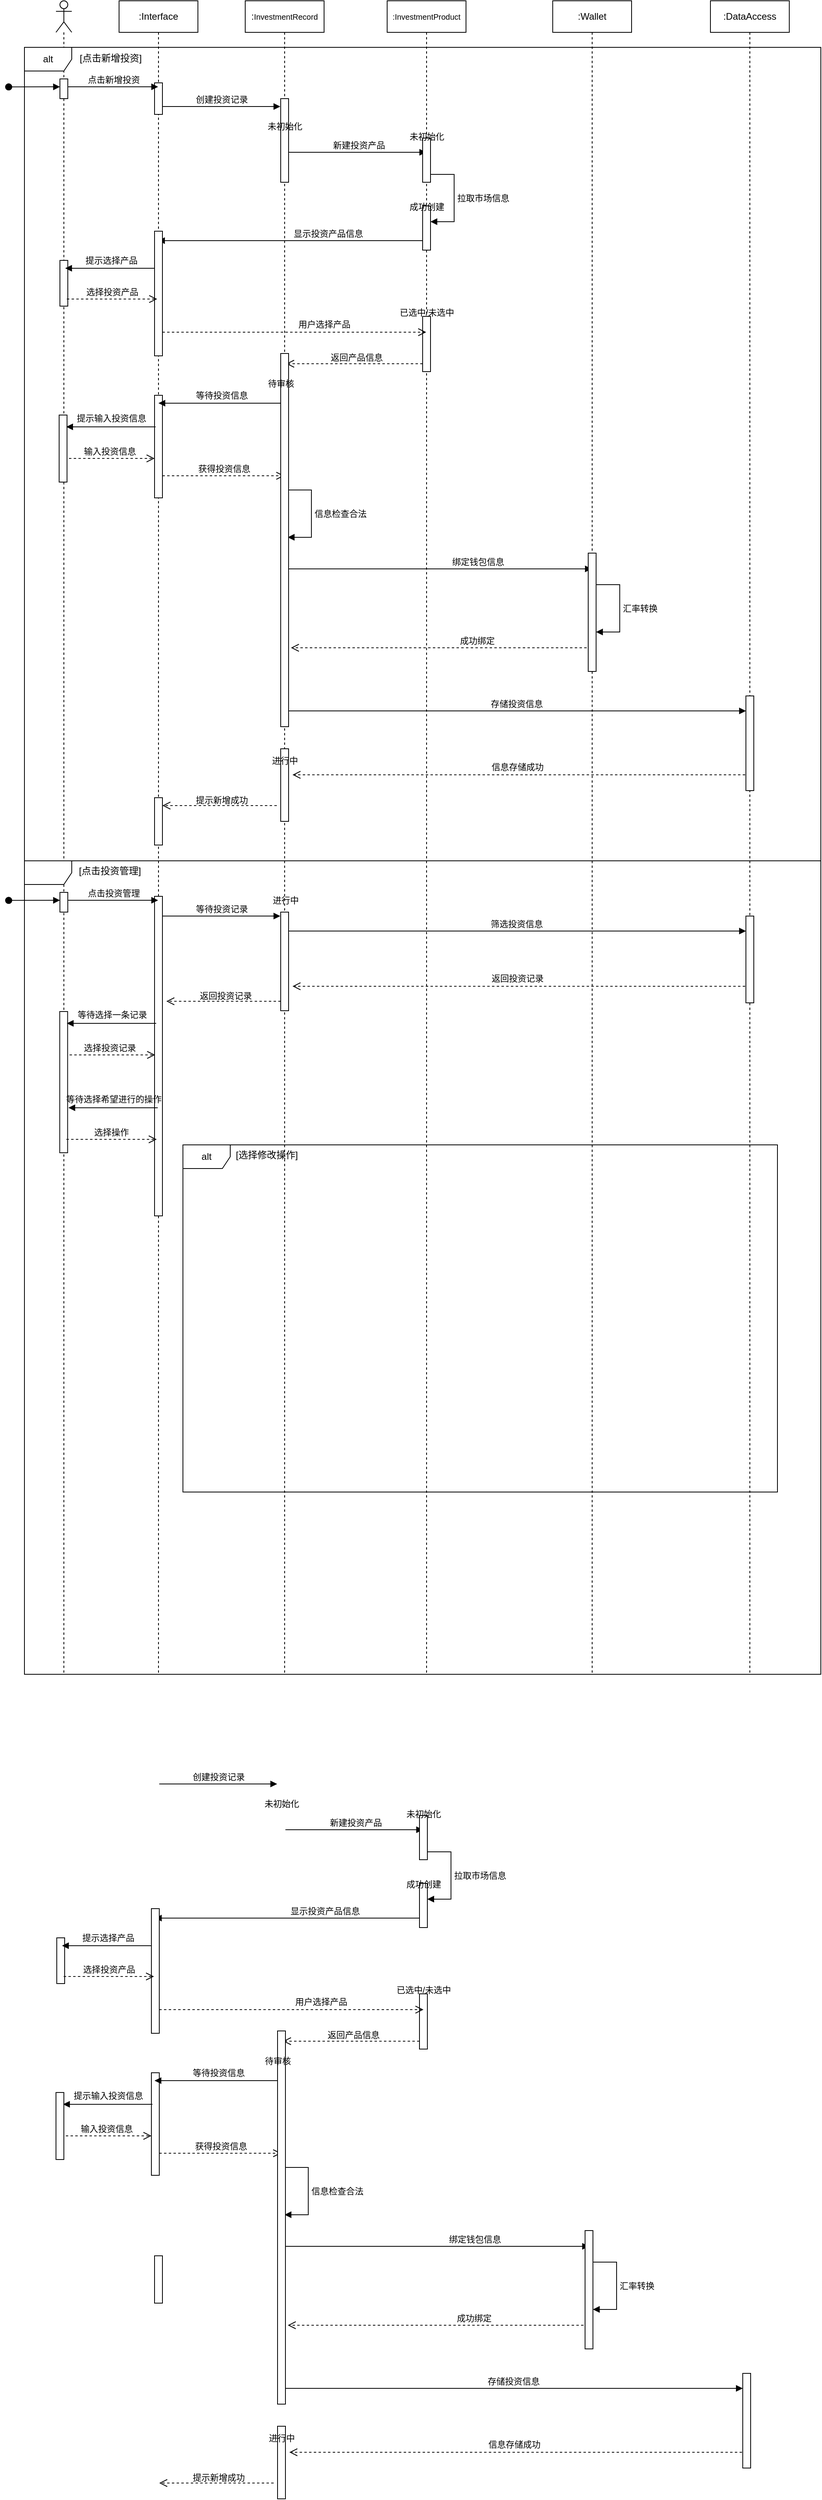 <mxfile version="22.1.18" type="github">
  <diagram name="Page-1" id="2YBvvXClWsGukQMizWep">
    <mxGraphModel dx="2464" dy="832" grid="1" gridSize="10" guides="1" tooltips="1" connect="1" arrows="1" fold="1" page="1" pageScale="1" pageWidth="850" pageHeight="1100" math="0" shadow="0">
      <root>
        <mxCell id="0" />
        <mxCell id="1" parent="0" />
        <mxCell id="aM9ryv3xv72pqoxQDRHE-1" value="&lt;font style=&quot;font-size: 12px;&quot;&gt;:&lt;/font&gt;&lt;font style=&quot;font-size: 10px;&quot;&gt;InvestmentRecord&lt;/font&gt;" style="shape=umlLifeline;perimeter=lifelinePerimeter;whiteSpace=wrap;html=1;container=0;dropTarget=0;collapsible=0;recursiveResize=0;outlineConnect=0;portConstraint=eastwest;newEdgeStyle={&quot;edgeStyle&quot;:&quot;elbowEdgeStyle&quot;,&quot;elbow&quot;:&quot;vertical&quot;,&quot;curved&quot;:0,&quot;rounded&quot;:0};" parent="1" vertex="1">
          <mxGeometry x="270" y="50" width="100" height="2120" as="geometry" />
        </mxCell>
        <mxCell id="0F8jDRwpQhIUNMn6P4Vn-10" value="" style="html=1;points=[[0,0,0,0,5],[0,1,0,0,-5],[1,0,0,0,5],[1,1,0,0,-5]];perimeter=orthogonalPerimeter;outlineConnect=0;targetShapes=umlLifeline;portConstraint=eastwest;newEdgeStyle={&quot;curved&quot;:0,&quot;rounded&quot;:0};" parent="aM9ryv3xv72pqoxQDRHE-1" vertex="1">
          <mxGeometry x="45" y="124" width="10" height="106" as="geometry" />
        </mxCell>
        <mxCell id="0F8jDRwpQhIUNMn6P4Vn-77" value="" style="html=1;points=[];perimeter=orthogonalPerimeter;outlineConnect=0;targetShapes=umlLifeline;portConstraint=eastwest;newEdgeStyle={&quot;edgeStyle&quot;:&quot;elbowEdgeStyle&quot;,&quot;elbow&quot;:&quot;vertical&quot;,&quot;curved&quot;:0,&quot;rounded&quot;:0};" parent="aM9ryv3xv72pqoxQDRHE-1" vertex="1">
          <mxGeometry x="45" y="948" width="10" height="92" as="geometry" />
        </mxCell>
        <mxCell id="aM9ryv3xv72pqoxQDRHE-5" value="&lt;font style=&quot;font-size: 10px;&quot;&gt;:InvestmentProduct&lt;/font&gt;" style="shape=umlLifeline;perimeter=lifelinePerimeter;whiteSpace=wrap;html=1;container=0;dropTarget=0;collapsible=0;recursiveResize=0;outlineConnect=0;portConstraint=eastwest;newEdgeStyle={&quot;edgeStyle&quot;:&quot;elbowEdgeStyle&quot;,&quot;elbow&quot;:&quot;vertical&quot;,&quot;curved&quot;:0,&quot;rounded&quot;:0};" parent="1" vertex="1">
          <mxGeometry x="450" y="50" width="100" height="2120" as="geometry" />
        </mxCell>
        <mxCell id="ZWPyIBg1fmBrResqL_RG-47" value="" style="html=1;points=[];perimeter=orthogonalPerimeter;outlineConnect=0;targetShapes=umlLifeline;portConstraint=eastwest;newEdgeStyle={&quot;edgeStyle&quot;:&quot;elbowEdgeStyle&quot;,&quot;elbow&quot;:&quot;vertical&quot;,&quot;curved&quot;:0,&quot;rounded&quot;:0};" vertex="1" parent="aM9ryv3xv72pqoxQDRHE-5">
          <mxGeometry x="45" y="260" width="10" height="56" as="geometry" />
        </mxCell>
        <mxCell id="ZWPyIBg1fmBrResqL_RG-60" value="" style="html=1;points=[];perimeter=orthogonalPerimeter;outlineConnect=0;targetShapes=umlLifeline;portConstraint=eastwest;newEdgeStyle={&quot;edgeStyle&quot;:&quot;elbowEdgeStyle&quot;,&quot;elbow&quot;:&quot;vertical&quot;,&quot;curved&quot;:0,&quot;rounded&quot;:0};" vertex="1" parent="aM9ryv3xv72pqoxQDRHE-5">
          <mxGeometry x="45" y="400" width="10" height="70" as="geometry" />
        </mxCell>
        <mxCell id="ORx9DDc8K5r6ulXrz52M-3" value="" style="shape=umlLifeline;perimeter=lifelinePerimeter;whiteSpace=wrap;html=1;container=1;dropTarget=0;collapsible=0;recursiveResize=0;outlineConnect=0;portConstraint=eastwest;newEdgeStyle={&quot;curved&quot;:0,&quot;rounded&quot;:0};participant=umlActor;" parent="1" vertex="1">
          <mxGeometry x="30" y="50" width="20" height="2120" as="geometry" />
        </mxCell>
        <mxCell id="aM9ryv3xv72pqoxQDRHE-2" value="" style="html=1;points=[];perimeter=orthogonalPerimeter;outlineConnect=0;targetShapes=umlLifeline;portConstraint=eastwest;newEdgeStyle={&quot;edgeStyle&quot;:&quot;elbowEdgeStyle&quot;,&quot;elbow&quot;:&quot;vertical&quot;,&quot;curved&quot;:0,&quot;rounded&quot;:0};" parent="ORx9DDc8K5r6ulXrz52M-3" vertex="1">
          <mxGeometry x="5" y="99" width="10" height="25" as="geometry" />
        </mxCell>
        <mxCell id="ZWPyIBg1fmBrResqL_RG-54" value="" style="html=1;points=[];perimeter=orthogonalPerimeter;outlineConnect=0;targetShapes=umlLifeline;portConstraint=eastwest;newEdgeStyle={&quot;edgeStyle&quot;:&quot;elbowEdgeStyle&quot;,&quot;elbow&quot;:&quot;vertical&quot;,&quot;curved&quot;:0,&quot;rounded&quot;:0};" vertex="1" parent="ORx9DDc8K5r6ulXrz52M-3">
          <mxGeometry x="5" y="329" width="10" height="58" as="geometry" />
        </mxCell>
        <mxCell id="aM9ryv3xv72pqoxQDRHE-3" value="" style="html=1;verticalAlign=bottom;startArrow=oval;endArrow=block;startSize=8;edgeStyle=elbowEdgeStyle;elbow=vertical;curved=0;rounded=0;" parent="1" edge="1">
          <mxGeometry x="0.001" relative="1" as="geometry">
            <mxPoint x="-30" y="159.14" as="sourcePoint" />
            <mxPoint x="35" y="159.14" as="targetPoint" />
            <mxPoint as="offset" />
          </mxGeometry>
        </mxCell>
        <mxCell id="0F8jDRwpQhIUNMn6P4Vn-1" value=":Interface" style="shape=umlLifeline;perimeter=lifelinePerimeter;whiteSpace=wrap;html=1;container=1;dropTarget=0;collapsible=0;recursiveResize=0;outlineConnect=0;portConstraint=eastwest;newEdgeStyle={&quot;curved&quot;:0,&quot;rounded&quot;:0};" parent="1" vertex="1">
          <mxGeometry x="110" y="50" width="100" height="2120" as="geometry" />
        </mxCell>
        <mxCell id="0F8jDRwpQhIUNMn6P4Vn-27" value="" style="html=1;points=[];perimeter=orthogonalPerimeter;outlineConnect=0;targetShapes=umlLifeline;portConstraint=eastwest;newEdgeStyle={&quot;edgeStyle&quot;:&quot;elbowEdgeStyle&quot;,&quot;elbow&quot;:&quot;vertical&quot;,&quot;curved&quot;:0,&quot;rounded&quot;:0};" parent="0F8jDRwpQhIUNMn6P4Vn-1" vertex="1">
          <mxGeometry x="45" y="104" width="10" height="40" as="geometry" />
        </mxCell>
        <mxCell id="0F8jDRwpQhIUNMn6P4Vn-24" value="" style="html=1;points=[];perimeter=orthogonalPerimeter;outlineConnect=0;targetShapes=umlLifeline;portConstraint=eastwest;newEdgeStyle={&quot;edgeStyle&quot;:&quot;elbowEdgeStyle&quot;,&quot;elbow&quot;:&quot;vertical&quot;,&quot;curved&quot;:0,&quot;rounded&quot;:0};" parent="0F8jDRwpQhIUNMn6P4Vn-1" vertex="1">
          <mxGeometry x="45" y="500" width="10" height="130" as="geometry" />
        </mxCell>
        <mxCell id="ZWPyIBg1fmBrResqL_RG-86" value="" style="html=1;points=[];perimeter=orthogonalPerimeter;outlineConnect=0;targetShapes=umlLifeline;portConstraint=eastwest;newEdgeStyle={&quot;edgeStyle&quot;:&quot;elbowEdgeStyle&quot;,&quot;elbow&quot;:&quot;vertical&quot;,&quot;curved&quot;:0,&quot;rounded&quot;:0};" vertex="1" parent="0F8jDRwpQhIUNMn6P4Vn-1">
          <mxGeometry x="45" y="1010" width="10" height="60" as="geometry" />
        </mxCell>
        <mxCell id="0F8jDRwpQhIUNMn6P4Vn-3" value="点击新增投资" style="html=1;verticalAlign=bottom;endArrow=block;curved=0;rounded=0;" parent="1" edge="1">
          <mxGeometry x="-0.0" width="80" relative="1" as="geometry">
            <mxPoint x="45" y="159" as="sourcePoint" />
            <mxPoint x="159.5" y="159" as="targetPoint" />
            <mxPoint as="offset" />
          </mxGeometry>
        </mxCell>
        <mxCell id="0F8jDRwpQhIUNMn6P4Vn-5" value=":DataAccess" style="shape=umlLifeline;perimeter=lifelinePerimeter;whiteSpace=wrap;html=1;container=1;dropTarget=0;collapsible=0;recursiveResize=0;outlineConnect=0;portConstraint=eastwest;newEdgeStyle={&quot;curved&quot;:0,&quot;rounded&quot;:0};" parent="1" vertex="1">
          <mxGeometry x="860" y="50" width="100" height="2120" as="geometry" />
        </mxCell>
        <mxCell id="ZWPyIBg1fmBrResqL_RG-74" value="" style="html=1;points=[];perimeter=orthogonalPerimeter;outlineConnect=0;targetShapes=umlLifeline;portConstraint=eastwest;newEdgeStyle={&quot;edgeStyle&quot;:&quot;elbowEdgeStyle&quot;,&quot;elbow&quot;:&quot;vertical&quot;,&quot;curved&quot;:0,&quot;rounded&quot;:0};" vertex="1" parent="0F8jDRwpQhIUNMn6P4Vn-5">
          <mxGeometry x="45" y="881" width="10" height="120" as="geometry" />
        </mxCell>
        <mxCell id="0F8jDRwpQhIUNMn6P4Vn-6" value="创建投资记录" style="html=1;verticalAlign=bottom;endArrow=block;curved=0;rounded=0;" parent="1" source="0F8jDRwpQhIUNMn6P4Vn-27" edge="1">
          <mxGeometry x="0.003" width="80" relative="1" as="geometry">
            <mxPoint x="170" y="184" as="sourcePoint" />
            <mxPoint x="314.5" y="184" as="targetPoint" />
            <mxPoint as="offset" />
          </mxGeometry>
        </mxCell>
        <mxCell id="0F8jDRwpQhIUNMn6P4Vn-11" value="&lt;font style=&quot;font-size: 11px;&quot;&gt;未初始化&lt;/font&gt;" style="text;html=1;align=center;verticalAlign=middle;resizable=0;points=[];autosize=1;strokeColor=none;fillColor=none;" parent="1" vertex="1">
          <mxGeometry x="285" y="194" width="70" height="30" as="geometry" />
        </mxCell>
        <mxCell id="0F8jDRwpQhIUNMn6P4Vn-13" value="&lt;font style=&quot;font-size: 11px;&quot;&gt;新建投资产品&lt;/font&gt;" style="text;html=1;align=center;verticalAlign=middle;resizable=0;points=[];autosize=1;strokeColor=none;fillColor=none;" parent="1" vertex="1">
          <mxGeometry x="369" y="218" width="90" height="30" as="geometry" />
        </mxCell>
        <mxCell id="0F8jDRwpQhIUNMn6P4Vn-14" value="" style="html=1;verticalAlign=bottom;endArrow=block;curved=0;rounded=0;" parent="1" edge="1">
          <mxGeometry width="80" relative="1" as="geometry">
            <mxPoint x="325" y="242" as="sourcePoint" />
            <mxPoint x="499.5" y="242" as="targetPoint" />
          </mxGeometry>
        </mxCell>
        <mxCell id="0F8jDRwpQhIUNMn6P4Vn-16" value="&lt;font style=&quot;font-size: 11px;&quot;&gt;提示选择产品&lt;/font&gt;" style="text;html=1;align=center;verticalAlign=middle;resizable=0;points=[];autosize=1;strokeColor=none;fillColor=none;" parent="1" vertex="1">
          <mxGeometry x="55.07" y="364" width="90" height="30" as="geometry" />
        </mxCell>
        <mxCell id="0F8jDRwpQhIUNMn6P4Vn-22" value="输入投资信息" style="html=1;verticalAlign=bottom;endArrow=open;dashed=1;endSize=8;curved=0;rounded=0;" parent="1" edge="1">
          <mxGeometry x="-0.0" relative="1" as="geometry">
            <mxPoint x="40.5" y="630" as="sourcePoint" />
            <mxPoint x="155" y="630" as="targetPoint" />
            <mxPoint as="offset" />
          </mxGeometry>
        </mxCell>
        <mxCell id="0F8jDRwpQhIUNMn6P4Vn-23" value="获得投资信息" style="html=1;verticalAlign=bottom;endArrow=open;dashed=1;endSize=8;curved=0;rounded=0;" parent="1" edge="1">
          <mxGeometry x="-0.0" relative="1" as="geometry">
            <mxPoint x="165.04" y="652" as="sourcePoint" />
            <mxPoint x="319.54" y="652" as="targetPoint" />
            <mxPoint as="offset" />
          </mxGeometry>
        </mxCell>
        <mxCell id="0F8jDRwpQhIUNMn6P4Vn-25" value="" style="html=1;verticalAlign=bottom;endArrow=block;curved=0;rounded=0;exitX=0.961;exitY=1;exitDx=0;exitDy=0;exitPerimeter=0;" parent="1" edge="1" target="0F8jDRwpQhIUNMn6P4Vn-1">
          <mxGeometry width="80" relative="1" as="geometry">
            <mxPoint x="315.0" y="560" as="sourcePoint" />
            <mxPoint x="201.68" y="560" as="targetPoint" />
          </mxGeometry>
        </mxCell>
        <mxCell id="0F8jDRwpQhIUNMn6P4Vn-38" value="拉取市场信息" style="html=1;align=left;spacingLeft=2;endArrow=block;rounded=0;edgeStyle=orthogonalEdgeStyle;curved=0;rounded=0;" parent="1" edge="1">
          <mxGeometry relative="1" as="geometry">
            <mxPoint x="504.97" y="270" as="sourcePoint" />
            <Array as="points">
              <mxPoint x="534.97" y="269.97" />
              <mxPoint x="534.97" y="329.97" />
            </Array>
            <mxPoint x="504.97" y="329.97" as="targetPoint" />
            <mxPoint as="offset" />
          </mxGeometry>
        </mxCell>
        <mxCell id="0F8jDRwpQhIUNMn6P4Vn-66" value="信息检查合法" style="html=1;align=left;spacingLeft=2;endArrow=block;rounded=0;edgeStyle=orthogonalEdgeStyle;curved=0;rounded=0;" parent="1" edge="1">
          <mxGeometry x="-0.001" relative="1" as="geometry">
            <mxPoint x="323.97" y="670" as="sourcePoint" />
            <Array as="points">
              <mxPoint x="353.97" y="669.97" />
              <mxPoint x="353.97" y="729.97" />
            </Array>
            <mxPoint x="323.97" y="729.97" as="targetPoint" />
            <mxPoint as="offset" />
          </mxGeometry>
        </mxCell>
        <mxCell id="0F8jDRwpQhIUNMn6P4Vn-79" value="&lt;font style=&quot;font-size: 11px;&quot;&gt;进行中&lt;/font&gt;" style="text;html=1;align=center;verticalAlign=middle;resizable=0;points=[];autosize=1;strokeColor=none;fillColor=none;" parent="1" vertex="1">
          <mxGeometry x="290" y="998" width="60" height="30" as="geometry" />
        </mxCell>
        <mxCell id="0F8jDRwpQhIUNMn6P4Vn-96" value="" style="html=1;verticalAlign=bottom;endArrow=block;curved=0;rounded=0;" parent="1" edge="1" target="ZWPyIBg1fmBrResqL_RG-1">
          <mxGeometry width="80" relative="1" as="geometry">
            <mxPoint x="325" y="770" as="sourcePoint" />
            <mxPoint x="483.5" y="770" as="targetPoint" />
          </mxGeometry>
        </mxCell>
        <mxCell id="0F8jDRwpQhIUNMn6P4Vn-97" value="" style="html=1;verticalAlign=bottom;endArrow=open;dashed=1;endSize=8;curved=0;rounded=0;" parent="1" edge="1">
          <mxGeometry x="0.003" relative="1" as="geometry">
            <mxPoint x="703" y="870.0" as="sourcePoint" />
            <mxPoint x="328" y="870" as="targetPoint" />
            <mxPoint as="offset" />
          </mxGeometry>
        </mxCell>
        <mxCell id="ZWPyIBg1fmBrResqL_RG-1" value=":Wallet" style="shape=umlLifeline;perimeter=lifelinePerimeter;whiteSpace=wrap;html=1;container=1;dropTarget=0;collapsible=0;recursiveResize=0;outlineConnect=0;portConstraint=eastwest;newEdgeStyle={&quot;curved&quot;:0,&quot;rounded&quot;:0};" vertex="1" parent="1">
          <mxGeometry x="660" y="50" width="100" height="2120" as="geometry" />
        </mxCell>
        <mxCell id="ZWPyIBg1fmBrResqL_RG-2" value="alt" style="shape=umlFrame;whiteSpace=wrap;html=1;pointerEvents=0;" vertex="1" parent="1">
          <mxGeometry x="-10" y="109" width="1010" height="1031" as="geometry" />
        </mxCell>
        <mxCell id="ZWPyIBg1fmBrResqL_RG-39" value="" style="html=1;points=[];perimeter=orthogonalPerimeter;outlineConnect=0;targetShapes=umlLifeline;portConstraint=eastwest;newEdgeStyle={&quot;edgeStyle&quot;:&quot;elbowEdgeStyle&quot;,&quot;elbow&quot;:&quot;vertical&quot;,&quot;curved&quot;:0,&quot;rounded&quot;:0};" vertex="1" parent="1">
          <mxGeometry x="495" y="224" width="10" height="56" as="geometry" />
        </mxCell>
        <mxCell id="ZWPyIBg1fmBrResqL_RG-46" value="&lt;font style=&quot;font-size: 11px;&quot;&gt;未初始化&lt;/font&gt;" style="text;html=1;align=center;verticalAlign=middle;resizable=0;points=[];autosize=1;strokeColor=none;fillColor=none;" vertex="1" parent="1">
          <mxGeometry x="465" y="207" width="70" height="30" as="geometry" />
        </mxCell>
        <mxCell id="ZWPyIBg1fmBrResqL_RG-48" value="&lt;font style=&quot;font-size: 11px;&quot;&gt;成功创建&lt;/font&gt;" style="text;html=1;align=center;verticalAlign=middle;resizable=0;points=[];autosize=1;strokeColor=none;fillColor=none;" vertex="1" parent="1">
          <mxGeometry x="465" y="296" width="70" height="30" as="geometry" />
        </mxCell>
        <mxCell id="ZWPyIBg1fmBrResqL_RG-51" value="" style="html=1;verticalAlign=bottom;endArrow=block;curved=0;rounded=0;exitX=0.961;exitY=1;exitDx=0;exitDy=0;exitPerimeter=0;" edge="1" parent="1">
          <mxGeometry width="80" relative="1" as="geometry">
            <mxPoint x="495.0" y="354" as="sourcePoint" />
            <mxPoint x="159.5" y="354" as="targetPoint" />
          </mxGeometry>
        </mxCell>
        <mxCell id="ZWPyIBg1fmBrResqL_RG-50" value="" style="html=1;points=[];perimeter=orthogonalPerimeter;outlineConnect=0;targetShapes=umlLifeline;portConstraint=eastwest;newEdgeStyle={&quot;edgeStyle&quot;:&quot;elbowEdgeStyle&quot;,&quot;elbow&quot;:&quot;vertical&quot;,&quot;curved&quot;:0,&quot;rounded&quot;:0};" vertex="1" parent="1">
          <mxGeometry x="155" y="342" width="10" height="158" as="geometry" />
        </mxCell>
        <mxCell id="ZWPyIBg1fmBrResqL_RG-52" value="&lt;font style=&quot;font-size: 11px;&quot;&gt;显示投资产品信息&lt;/font&gt;" style="text;html=1;align=center;verticalAlign=middle;resizable=0;points=[];autosize=1;strokeColor=none;fillColor=none;" vertex="1" parent="1">
          <mxGeometry x="319.54" y="330" width="110" height="30" as="geometry" />
        </mxCell>
        <mxCell id="ZWPyIBg1fmBrResqL_RG-57" value="" style="html=1;verticalAlign=bottom;endArrow=block;curved=0;rounded=0;exitX=0.961;exitY=1;exitDx=0;exitDy=0;exitPerimeter=0;" edge="1" parent="1">
          <mxGeometry width="80" relative="1" as="geometry">
            <mxPoint x="155.0" y="389" as="sourcePoint" />
            <mxPoint x="41.68" y="389" as="targetPoint" />
          </mxGeometry>
        </mxCell>
        <mxCell id="ZWPyIBg1fmBrResqL_RG-58" value="选择投资产品" style="html=1;verticalAlign=bottom;endArrow=open;dashed=1;endSize=8;curved=0;rounded=0;" edge="1" parent="1">
          <mxGeometry x="-0.0" relative="1" as="geometry">
            <mxPoint x="43.82" y="428" as="sourcePoint" />
            <mxPoint x="158.32" y="428" as="targetPoint" />
            <mxPoint as="offset" />
          </mxGeometry>
        </mxCell>
        <mxCell id="ZWPyIBg1fmBrResqL_RG-59" value="" style="html=1;verticalAlign=bottom;endArrow=open;dashed=1;endSize=8;curved=0;rounded=0;" edge="1" parent="1" target="aM9ryv3xv72pqoxQDRHE-5">
          <mxGeometry x="-0.0" relative="1" as="geometry">
            <mxPoint x="165" y="470" as="sourcePoint" />
            <mxPoint x="279.5" y="470" as="targetPoint" />
            <mxPoint as="offset" />
          </mxGeometry>
        </mxCell>
        <mxCell id="ZWPyIBg1fmBrResqL_RG-61" value="&lt;font style=&quot;font-size: 11px;&quot;&gt;用户选择产品&lt;/font&gt;" style="text;html=1;align=center;verticalAlign=middle;resizable=0;points=[];autosize=1;strokeColor=none;fillColor=none;" vertex="1" parent="1">
          <mxGeometry x="325" y="445" width="90" height="30" as="geometry" />
        </mxCell>
        <mxCell id="ZWPyIBg1fmBrResqL_RG-62" value="&lt;font style=&quot;font-size: 11px;&quot;&gt;已选中/未选中&lt;/font&gt;" style="text;html=1;align=center;verticalAlign=middle;resizable=0;points=[];autosize=1;strokeColor=none;fillColor=none;" vertex="1" parent="1">
          <mxGeometry x="455" y="430" width="90" height="30" as="geometry" />
        </mxCell>
        <mxCell id="ZWPyIBg1fmBrResqL_RG-63" value="" style="html=1;verticalAlign=bottom;endArrow=open;dashed=1;endSize=8;curved=0;rounded=0;" edge="1" parent="1">
          <mxGeometry x="-0.004" relative="1" as="geometry">
            <mxPoint x="495" y="510" as="sourcePoint" />
            <mxPoint x="321.929" y="510" as="targetPoint" />
            <mxPoint as="offset" />
          </mxGeometry>
        </mxCell>
        <mxCell id="ZWPyIBg1fmBrResqL_RG-64" value="&lt;font style=&quot;font-size: 11px;&quot;&gt;返回产品信息&lt;/font&gt;" style="text;html=1;align=center;verticalAlign=middle;resizable=0;points=[];autosize=1;strokeColor=none;fillColor=none;" vertex="1" parent="1">
          <mxGeometry x="366" y="487" width="90" height="30" as="geometry" />
        </mxCell>
        <mxCell id="ZWPyIBg1fmBrResqL_RG-66" value="" style="html=1;points=[[0,0,0,0,5],[0,1,0,0,-5],[1,0,0,0,5],[1,1,0,0,-5]];perimeter=orthogonalPerimeter;outlineConnect=0;targetShapes=umlLifeline;portConstraint=eastwest;newEdgeStyle={&quot;curved&quot;:0,&quot;rounded&quot;:0};" vertex="1" parent="1">
          <mxGeometry x="315" y="497" width="10" height="473" as="geometry" />
        </mxCell>
        <mxCell id="ZWPyIBg1fmBrResqL_RG-67" value="&lt;font style=&quot;font-size: 11px;&quot;&gt;待审核&lt;/font&gt;" style="text;html=1;align=center;verticalAlign=middle;resizable=0;points=[];autosize=1;strokeColor=none;fillColor=none;" vertex="1" parent="1">
          <mxGeometry x="285" y="520" width="60" height="30" as="geometry" />
        </mxCell>
        <mxCell id="0F8jDRwpQhIUNMn6P4Vn-4" value="" style="html=1;points=[];perimeter=orthogonalPerimeter;outlineConnect=0;targetShapes=umlLifeline;portConstraint=eastwest;newEdgeStyle={&quot;edgeStyle&quot;:&quot;elbowEdgeStyle&quot;,&quot;elbow&quot;:&quot;vertical&quot;,&quot;curved&quot;:0,&quot;rounded&quot;:0};" parent="1" vertex="1">
          <mxGeometry x="34" y="575" width="10" height="85" as="geometry" />
        </mxCell>
        <mxCell id="ZWPyIBg1fmBrResqL_RG-68" value="" style="html=1;verticalAlign=bottom;endArrow=block;curved=0;rounded=0;exitX=0.961;exitY=1;exitDx=0;exitDy=0;exitPerimeter=0;" edge="1" parent="1">
          <mxGeometry width="80" relative="1" as="geometry">
            <mxPoint x="156.32" y="590" as="sourcePoint" />
            <mxPoint x="43" y="590" as="targetPoint" />
          </mxGeometry>
        </mxCell>
        <mxCell id="ZWPyIBg1fmBrResqL_RG-69" value="&lt;font style=&quot;font-size: 11px;&quot;&gt;等待投资信息&lt;/font&gt;" style="text;html=1;align=center;verticalAlign=middle;resizable=0;points=[];autosize=1;strokeColor=none;fillColor=none;" vertex="1" parent="1">
          <mxGeometry x="195" y="535" width="90" height="30" as="geometry" />
        </mxCell>
        <mxCell id="ZWPyIBg1fmBrResqL_RG-70" value="&lt;font style=&quot;font-size: 11px;&quot;&gt;提示输入投资信息&lt;/font&gt;" style="text;html=1;align=center;verticalAlign=middle;resizable=0;points=[];autosize=1;strokeColor=none;fillColor=none;" vertex="1" parent="1">
          <mxGeometry x="45.07" y="564" width="110" height="30" as="geometry" />
        </mxCell>
        <mxCell id="0F8jDRwpQhIUNMn6P4Vn-93" value="" style="html=1;points=[];perimeter=orthogonalPerimeter;outlineConnect=0;targetShapes=umlLifeline;portConstraint=eastwest;newEdgeStyle={&quot;edgeStyle&quot;:&quot;elbowEdgeStyle&quot;,&quot;elbow&quot;:&quot;vertical&quot;,&quot;curved&quot;:0,&quot;rounded&quot;:0};" parent="1" vertex="1">
          <mxGeometry x="705" y="750" width="10" height="150" as="geometry" />
        </mxCell>
        <mxCell id="ZWPyIBg1fmBrResqL_RG-73" value="&lt;font style=&quot;font-size: 11px;&quot;&gt;绑定钱包信息&lt;/font&gt;" style="text;html=1;align=center;verticalAlign=middle;resizable=0;points=[];autosize=1;strokeColor=none;fillColor=none;" vertex="1" parent="1">
          <mxGeometry x="520" y="745.5" width="90" height="30" as="geometry" />
        </mxCell>
        <mxCell id="ZWPyIBg1fmBrResqL_RG-76" value="汇率转换" style="html=1;align=left;spacingLeft=2;endArrow=block;rounded=0;edgeStyle=orthogonalEdgeStyle;curved=0;rounded=0;" edge="1" parent="1">
          <mxGeometry relative="1" as="geometry">
            <mxPoint x="715" y="790" as="sourcePoint" />
            <Array as="points">
              <mxPoint x="745" y="789.97" />
              <mxPoint x="745" y="849.97" />
            </Array>
            <mxPoint x="715" y="849.97" as="targetPoint" />
            <mxPoint as="offset" />
          </mxGeometry>
        </mxCell>
        <mxCell id="ZWPyIBg1fmBrResqL_RG-78" value="&lt;font style=&quot;font-size: 11px;&quot;&gt;成功绑定&lt;/font&gt;" style="text;html=1;align=center;verticalAlign=middle;resizable=0;points=[];autosize=1;strokeColor=none;fillColor=none;" vertex="1" parent="1">
          <mxGeometry x="529" y="846" width="70" height="30" as="geometry" />
        </mxCell>
        <mxCell id="ZWPyIBg1fmBrResqL_RG-79" value="" style="html=1;verticalAlign=bottom;endArrow=block;curved=0;rounded=0;" edge="1" parent="1" target="ZWPyIBg1fmBrResqL_RG-74">
          <mxGeometry width="80" relative="1" as="geometry">
            <mxPoint x="325" y="950" as="sourcePoint" />
            <mxPoint x="710" y="950" as="targetPoint" />
          </mxGeometry>
        </mxCell>
        <mxCell id="ZWPyIBg1fmBrResqL_RG-80" value="&lt;font style=&quot;font-size: 11px;&quot;&gt;存储投资信息&lt;/font&gt;" style="text;html=1;align=center;verticalAlign=middle;resizable=0;points=[];autosize=1;strokeColor=none;fillColor=none;" vertex="1" parent="1">
          <mxGeometry x="569" y="926" width="90" height="30" as="geometry" />
        </mxCell>
        <mxCell id="ZWPyIBg1fmBrResqL_RG-81" value="" style="html=1;verticalAlign=bottom;endArrow=open;dashed=1;endSize=8;curved=0;rounded=0;" edge="1" parent="1">
          <mxGeometry x="0.003" relative="1" as="geometry">
            <mxPoint x="904" y="1031" as="sourcePoint" />
            <mxPoint x="330" y="1031" as="targetPoint" />
            <mxPoint as="offset" />
          </mxGeometry>
        </mxCell>
        <mxCell id="ZWPyIBg1fmBrResqL_RG-82" value="&lt;font style=&quot;font-size: 11px;&quot;&gt;信息存储成功&lt;/font&gt;" style="text;html=1;align=center;verticalAlign=middle;resizable=0;points=[];autosize=1;strokeColor=none;fillColor=none;" vertex="1" parent="1">
          <mxGeometry x="570" y="1006" width="90" height="30" as="geometry" />
        </mxCell>
        <mxCell id="ZWPyIBg1fmBrResqL_RG-88" value="" style="html=1;verticalAlign=bottom;endArrow=open;dashed=1;endSize=8;curved=0;rounded=0;" edge="1" parent="1">
          <mxGeometry x="0.003" relative="1" as="geometry">
            <mxPoint x="310" y="1070" as="sourcePoint" />
            <mxPoint x="165" y="1070" as="targetPoint" />
            <mxPoint as="offset" />
          </mxGeometry>
        </mxCell>
        <mxCell id="ZWPyIBg1fmBrResqL_RG-89" value="&lt;font style=&quot;font-size: 11px;&quot;&gt;提示新增成功&lt;/font&gt;" style="text;html=1;align=center;verticalAlign=middle;resizable=0;points=[];autosize=1;strokeColor=none;fillColor=none;" vertex="1" parent="1">
          <mxGeometry x="195" y="1048" width="90" height="30" as="geometry" />
        </mxCell>
        <mxCell id="ZWPyIBg1fmBrResqL_RG-255" value="" style="html=1;points=[[0,0,0,0,5],[0,1,0,0,-5],[1,0,0,0,5],[1,1,0,0,-5]];perimeter=orthogonalPerimeter;outlineConnect=0;targetShapes=umlLifeline;portConstraint=eastwest;newEdgeStyle={&quot;curved&quot;:0,&quot;rounded&quot;:0};" vertex="1" parent="1">
          <mxGeometry x="315" y="1205" width="10" height="125" as="geometry" />
        </mxCell>
        <mxCell id="ZWPyIBg1fmBrResqL_RG-256" value="" style="html=1;points=[];perimeter=orthogonalPerimeter;outlineConnect=0;targetShapes=umlLifeline;portConstraint=eastwest;newEdgeStyle={&quot;edgeStyle&quot;:&quot;elbowEdgeStyle&quot;,&quot;elbow&quot;:&quot;vertical&quot;,&quot;curved&quot;:0,&quot;rounded&quot;:0};" vertex="1" parent="1">
          <mxGeometry x="311" y="3124" width="10" height="92" as="geometry" />
        </mxCell>
        <mxCell id="ZWPyIBg1fmBrResqL_RG-257" value="" style="html=1;points=[];perimeter=orthogonalPerimeter;outlineConnect=0;targetShapes=umlLifeline;portConstraint=eastwest;newEdgeStyle={&quot;edgeStyle&quot;:&quot;elbowEdgeStyle&quot;,&quot;elbow&quot;:&quot;vertical&quot;,&quot;curved&quot;:0,&quot;rounded&quot;:0};" vertex="1" parent="1">
          <mxGeometry x="491" y="2436" width="10" height="56" as="geometry" />
        </mxCell>
        <mxCell id="ZWPyIBg1fmBrResqL_RG-258" value="" style="html=1;points=[];perimeter=orthogonalPerimeter;outlineConnect=0;targetShapes=umlLifeline;portConstraint=eastwest;newEdgeStyle={&quot;edgeStyle&quot;:&quot;elbowEdgeStyle&quot;,&quot;elbow&quot;:&quot;vertical&quot;,&quot;curved&quot;:0,&quot;rounded&quot;:0};" vertex="1" parent="1">
          <mxGeometry x="491" y="2576" width="10" height="70" as="geometry" />
        </mxCell>
        <mxCell id="ZWPyIBg1fmBrResqL_RG-259" value="" style="html=1;points=[];perimeter=orthogonalPerimeter;outlineConnect=0;targetShapes=umlLifeline;portConstraint=eastwest;newEdgeStyle={&quot;edgeStyle&quot;:&quot;elbowEdgeStyle&quot;,&quot;elbow&quot;:&quot;vertical&quot;,&quot;curved&quot;:0,&quot;rounded&quot;:0};" vertex="1" parent="1">
          <mxGeometry x="35" y="1180" width="10" height="25" as="geometry" />
        </mxCell>
        <mxCell id="ZWPyIBg1fmBrResqL_RG-260" value="" style="html=1;points=[];perimeter=orthogonalPerimeter;outlineConnect=0;targetShapes=umlLifeline;portConstraint=eastwest;newEdgeStyle={&quot;edgeStyle&quot;:&quot;elbowEdgeStyle&quot;,&quot;elbow&quot;:&quot;vertical&quot;,&quot;curved&quot;:0,&quot;rounded&quot;:0};" vertex="1" parent="1">
          <mxGeometry x="31" y="2505" width="10" height="58" as="geometry" />
        </mxCell>
        <mxCell id="ZWPyIBg1fmBrResqL_RG-261" value="" style="html=1;verticalAlign=bottom;startArrow=oval;endArrow=block;startSize=8;edgeStyle=elbowEdgeStyle;elbow=vertical;curved=0;rounded=0;" edge="1" parent="1">
          <mxGeometry x="0.001" relative="1" as="geometry">
            <mxPoint x="-30" y="1190.14" as="sourcePoint" />
            <mxPoint x="35" y="1190.14" as="targetPoint" />
            <mxPoint as="offset" />
          </mxGeometry>
        </mxCell>
        <mxCell id="ZWPyIBg1fmBrResqL_RG-262" value="" style="html=1;points=[];perimeter=orthogonalPerimeter;outlineConnect=0;targetShapes=umlLifeline;portConstraint=eastwest;newEdgeStyle={&quot;edgeStyle&quot;:&quot;elbowEdgeStyle&quot;,&quot;elbow&quot;:&quot;vertical&quot;,&quot;curved&quot;:0,&quot;rounded&quot;:0};" vertex="1" parent="1">
          <mxGeometry x="155" y="1185" width="10" height="405" as="geometry" />
        </mxCell>
        <mxCell id="ZWPyIBg1fmBrResqL_RG-263" value="" style="html=1;points=[];perimeter=orthogonalPerimeter;outlineConnect=0;targetShapes=umlLifeline;portConstraint=eastwest;newEdgeStyle={&quot;edgeStyle&quot;:&quot;elbowEdgeStyle&quot;,&quot;elbow&quot;:&quot;vertical&quot;,&quot;curved&quot;:0,&quot;rounded&quot;:0};" vertex="1" parent="1">
          <mxGeometry x="151" y="2676" width="10" height="130" as="geometry" />
        </mxCell>
        <mxCell id="ZWPyIBg1fmBrResqL_RG-264" value="" style="html=1;points=[];perimeter=orthogonalPerimeter;outlineConnect=0;targetShapes=umlLifeline;portConstraint=eastwest;newEdgeStyle={&quot;edgeStyle&quot;:&quot;elbowEdgeStyle&quot;,&quot;elbow&quot;:&quot;vertical&quot;,&quot;curved&quot;:0,&quot;rounded&quot;:0};" vertex="1" parent="1">
          <mxGeometry x="155" y="2908" width="10" height="60" as="geometry" />
        </mxCell>
        <mxCell id="ZWPyIBg1fmBrResqL_RG-265" value="点击投资管理" style="html=1;verticalAlign=bottom;endArrow=block;curved=0;rounded=0;" edge="1" parent="1">
          <mxGeometry x="-0.0" width="80" relative="1" as="geometry">
            <mxPoint x="45" y="1190" as="sourcePoint" />
            <mxPoint x="159.5" y="1190" as="targetPoint" />
            <mxPoint as="offset" />
          </mxGeometry>
        </mxCell>
        <mxCell id="ZWPyIBg1fmBrResqL_RG-266" value="" style="html=1;points=[];perimeter=orthogonalPerimeter;outlineConnect=0;targetShapes=umlLifeline;portConstraint=eastwest;newEdgeStyle={&quot;edgeStyle&quot;:&quot;elbowEdgeStyle&quot;,&quot;elbow&quot;:&quot;vertical&quot;,&quot;curved&quot;:0,&quot;rounded&quot;:0};" vertex="1" parent="1">
          <mxGeometry x="901" y="3057" width="10" height="120" as="geometry" />
        </mxCell>
        <mxCell id="ZWPyIBg1fmBrResqL_RG-267" value="创建投资记录" style="html=1;verticalAlign=bottom;endArrow=block;curved=0;rounded=0;" edge="1" parent="1">
          <mxGeometry x="0.003" width="80" relative="1" as="geometry">
            <mxPoint x="161" y="2310" as="sourcePoint" />
            <mxPoint x="310.5" y="2310" as="targetPoint" />
            <mxPoint as="offset" />
          </mxGeometry>
        </mxCell>
        <mxCell id="ZWPyIBg1fmBrResqL_RG-268" value="&lt;font style=&quot;font-size: 11px;&quot;&gt;未初始化&lt;/font&gt;" style="text;html=1;align=center;verticalAlign=middle;resizable=0;points=[];autosize=1;strokeColor=none;fillColor=none;" vertex="1" parent="1">
          <mxGeometry x="281" y="2320" width="70" height="30" as="geometry" />
        </mxCell>
        <mxCell id="ZWPyIBg1fmBrResqL_RG-269" value="&lt;font style=&quot;font-size: 11px;&quot;&gt;新建投资产品&lt;/font&gt;" style="text;html=1;align=center;verticalAlign=middle;resizable=0;points=[];autosize=1;strokeColor=none;fillColor=none;" vertex="1" parent="1">
          <mxGeometry x="365" y="2344" width="90" height="30" as="geometry" />
        </mxCell>
        <mxCell id="ZWPyIBg1fmBrResqL_RG-270" value="" style="html=1;verticalAlign=bottom;endArrow=block;curved=0;rounded=0;" edge="1" parent="1">
          <mxGeometry width="80" relative="1" as="geometry">
            <mxPoint x="321" y="2368" as="sourcePoint" />
            <mxPoint x="495.5" y="2368" as="targetPoint" />
          </mxGeometry>
        </mxCell>
        <mxCell id="ZWPyIBg1fmBrResqL_RG-271" value="&lt;font style=&quot;font-size: 11px;&quot;&gt;提示选择产品&lt;/font&gt;" style="text;html=1;align=center;verticalAlign=middle;resizable=0;points=[];autosize=1;strokeColor=none;fillColor=none;" vertex="1" parent="1">
          <mxGeometry x="51.07" y="2490" width="90" height="30" as="geometry" />
        </mxCell>
        <mxCell id="ZWPyIBg1fmBrResqL_RG-272" value="输入投资信息" style="html=1;verticalAlign=bottom;endArrow=open;dashed=1;endSize=8;curved=0;rounded=0;" edge="1" parent="1">
          <mxGeometry x="-0.0" relative="1" as="geometry">
            <mxPoint x="36.5" y="2756" as="sourcePoint" />
            <mxPoint x="151" y="2756" as="targetPoint" />
            <mxPoint as="offset" />
          </mxGeometry>
        </mxCell>
        <mxCell id="ZWPyIBg1fmBrResqL_RG-273" value="获得投资信息" style="html=1;verticalAlign=bottom;endArrow=open;dashed=1;endSize=8;curved=0;rounded=0;" edge="1" parent="1">
          <mxGeometry x="-0.0" relative="1" as="geometry">
            <mxPoint x="161.04" y="2778" as="sourcePoint" />
            <mxPoint x="315.54" y="2778" as="targetPoint" />
            <mxPoint as="offset" />
          </mxGeometry>
        </mxCell>
        <mxCell id="ZWPyIBg1fmBrResqL_RG-274" value="" style="html=1;verticalAlign=bottom;endArrow=block;curved=0;rounded=0;exitX=0.961;exitY=1;exitDx=0;exitDy=0;exitPerimeter=0;" edge="1" parent="1">
          <mxGeometry width="80" relative="1" as="geometry">
            <mxPoint x="311.0" y="2686" as="sourcePoint" />
            <mxPoint x="155" y="2686" as="targetPoint" />
          </mxGeometry>
        </mxCell>
        <mxCell id="ZWPyIBg1fmBrResqL_RG-275" value="拉取市场信息" style="html=1;align=left;spacingLeft=2;endArrow=block;rounded=0;edgeStyle=orthogonalEdgeStyle;curved=0;rounded=0;" edge="1" parent="1">
          <mxGeometry relative="1" as="geometry">
            <mxPoint x="500.97" y="2396" as="sourcePoint" />
            <Array as="points">
              <mxPoint x="530.97" y="2395.97" />
              <mxPoint x="530.97" y="2455.97" />
            </Array>
            <mxPoint x="500.97" y="2455.97" as="targetPoint" />
            <mxPoint as="offset" />
          </mxGeometry>
        </mxCell>
        <mxCell id="ZWPyIBg1fmBrResqL_RG-276" value="信息检查合法" style="html=1;align=left;spacingLeft=2;endArrow=block;rounded=0;edgeStyle=orthogonalEdgeStyle;curved=0;rounded=0;" edge="1" parent="1">
          <mxGeometry x="-0.001" relative="1" as="geometry">
            <mxPoint x="319.97" y="2796" as="sourcePoint" />
            <Array as="points">
              <mxPoint x="349.97" y="2795.97" />
              <mxPoint x="349.97" y="2855.97" />
            </Array>
            <mxPoint x="319.97" y="2855.97" as="targetPoint" />
            <mxPoint as="offset" />
          </mxGeometry>
        </mxCell>
        <mxCell id="ZWPyIBg1fmBrResqL_RG-277" value="&lt;font style=&quot;font-size: 11px;&quot;&gt;进行中&lt;/font&gt;" style="text;html=1;align=center;verticalAlign=middle;resizable=0;points=[];autosize=1;strokeColor=none;fillColor=none;" vertex="1" parent="1">
          <mxGeometry x="286" y="3124" width="60" height="30" as="geometry" />
        </mxCell>
        <mxCell id="ZWPyIBg1fmBrResqL_RG-278" value="" style="html=1;verticalAlign=bottom;endArrow=block;curved=0;rounded=0;" edge="1" parent="1">
          <mxGeometry width="80" relative="1" as="geometry">
            <mxPoint x="321" y="2896" as="sourcePoint" />
            <mxPoint x="706" y="2896" as="targetPoint" />
          </mxGeometry>
        </mxCell>
        <mxCell id="ZWPyIBg1fmBrResqL_RG-279" value="" style="html=1;verticalAlign=bottom;endArrow=open;dashed=1;endSize=8;curved=0;rounded=0;" edge="1" parent="1">
          <mxGeometry x="0.003" relative="1" as="geometry">
            <mxPoint x="699" y="2996" as="sourcePoint" />
            <mxPoint x="324" y="2996" as="targetPoint" />
            <mxPoint as="offset" />
          </mxGeometry>
        </mxCell>
        <mxCell id="ZWPyIBg1fmBrResqL_RG-280" value="" style="shape=umlFrame;whiteSpace=wrap;html=1;pointerEvents=0;" vertex="1" parent="1">
          <mxGeometry x="-10" y="1140" width="1010" height="1031" as="geometry" />
        </mxCell>
        <mxCell id="ZWPyIBg1fmBrResqL_RG-281" value="" style="html=1;points=[];perimeter=orthogonalPerimeter;outlineConnect=0;targetShapes=umlLifeline;portConstraint=eastwest;newEdgeStyle={&quot;edgeStyle&quot;:&quot;elbowEdgeStyle&quot;,&quot;elbow&quot;:&quot;vertical&quot;,&quot;curved&quot;:0,&quot;rounded&quot;:0};" vertex="1" parent="1">
          <mxGeometry x="491" y="2350" width="10" height="56" as="geometry" />
        </mxCell>
        <mxCell id="ZWPyIBg1fmBrResqL_RG-282" value="&lt;font style=&quot;font-size: 11px;&quot;&gt;未初始化&lt;/font&gt;" style="text;html=1;align=center;verticalAlign=middle;resizable=0;points=[];autosize=1;strokeColor=none;fillColor=none;" vertex="1" parent="1">
          <mxGeometry x="461" y="2333" width="70" height="30" as="geometry" />
        </mxCell>
        <mxCell id="ZWPyIBg1fmBrResqL_RG-283" value="&lt;font style=&quot;font-size: 11px;&quot;&gt;成功创建&lt;/font&gt;" style="text;html=1;align=center;verticalAlign=middle;resizable=0;points=[];autosize=1;strokeColor=none;fillColor=none;" vertex="1" parent="1">
          <mxGeometry x="461" y="2422" width="70" height="30" as="geometry" />
        </mxCell>
        <mxCell id="ZWPyIBg1fmBrResqL_RG-284" value="" style="html=1;verticalAlign=bottom;endArrow=block;curved=0;rounded=0;exitX=0.961;exitY=1;exitDx=0;exitDy=0;exitPerimeter=0;" edge="1" parent="1">
          <mxGeometry width="80" relative="1" as="geometry">
            <mxPoint x="491.0" y="2480" as="sourcePoint" />
            <mxPoint x="155.5" y="2480" as="targetPoint" />
          </mxGeometry>
        </mxCell>
        <mxCell id="ZWPyIBg1fmBrResqL_RG-285" value="" style="html=1;points=[];perimeter=orthogonalPerimeter;outlineConnect=0;targetShapes=umlLifeline;portConstraint=eastwest;newEdgeStyle={&quot;edgeStyle&quot;:&quot;elbowEdgeStyle&quot;,&quot;elbow&quot;:&quot;vertical&quot;,&quot;curved&quot;:0,&quot;rounded&quot;:0};" vertex="1" parent="1">
          <mxGeometry x="151" y="2468" width="10" height="158" as="geometry" />
        </mxCell>
        <mxCell id="ZWPyIBg1fmBrResqL_RG-286" value="&lt;font style=&quot;font-size: 11px;&quot;&gt;显示投资产品信息&lt;/font&gt;" style="text;html=1;align=center;verticalAlign=middle;resizable=0;points=[];autosize=1;strokeColor=none;fillColor=none;" vertex="1" parent="1">
          <mxGeometry x="315.54" y="2456" width="110" height="30" as="geometry" />
        </mxCell>
        <mxCell id="ZWPyIBg1fmBrResqL_RG-287" value="" style="html=1;verticalAlign=bottom;endArrow=block;curved=0;rounded=0;exitX=0.961;exitY=1;exitDx=0;exitDy=0;exitPerimeter=0;" edge="1" parent="1">
          <mxGeometry width="80" relative="1" as="geometry">
            <mxPoint x="151.0" y="2515" as="sourcePoint" />
            <mxPoint x="37.68" y="2515" as="targetPoint" />
          </mxGeometry>
        </mxCell>
        <mxCell id="ZWPyIBg1fmBrResqL_RG-288" value="选择投资产品" style="html=1;verticalAlign=bottom;endArrow=open;dashed=1;endSize=8;curved=0;rounded=0;" edge="1" parent="1">
          <mxGeometry x="-0.0" relative="1" as="geometry">
            <mxPoint x="39.82" y="2554" as="sourcePoint" />
            <mxPoint x="154.32" y="2554" as="targetPoint" />
            <mxPoint as="offset" />
          </mxGeometry>
        </mxCell>
        <mxCell id="ZWPyIBg1fmBrResqL_RG-289" value="" style="html=1;verticalAlign=bottom;endArrow=open;dashed=1;endSize=8;curved=0;rounded=0;" edge="1" parent="1">
          <mxGeometry x="-0.0" relative="1" as="geometry">
            <mxPoint x="161" y="2596" as="sourcePoint" />
            <mxPoint x="496" y="2596" as="targetPoint" />
            <mxPoint as="offset" />
          </mxGeometry>
        </mxCell>
        <mxCell id="ZWPyIBg1fmBrResqL_RG-290" value="&lt;font style=&quot;font-size: 11px;&quot;&gt;用户选择产品&lt;/font&gt;" style="text;html=1;align=center;verticalAlign=middle;resizable=0;points=[];autosize=1;strokeColor=none;fillColor=none;" vertex="1" parent="1">
          <mxGeometry x="321" y="2571" width="90" height="30" as="geometry" />
        </mxCell>
        <mxCell id="ZWPyIBg1fmBrResqL_RG-291" value="&lt;font style=&quot;font-size: 11px;&quot;&gt;已选中/未选中&lt;/font&gt;" style="text;html=1;align=center;verticalAlign=middle;resizable=0;points=[];autosize=1;strokeColor=none;fillColor=none;" vertex="1" parent="1">
          <mxGeometry x="451" y="2556" width="90" height="30" as="geometry" />
        </mxCell>
        <mxCell id="ZWPyIBg1fmBrResqL_RG-292" value="" style="html=1;verticalAlign=bottom;endArrow=open;dashed=1;endSize=8;curved=0;rounded=0;" edge="1" parent="1">
          <mxGeometry x="-0.004" relative="1" as="geometry">
            <mxPoint x="491" y="2636" as="sourcePoint" />
            <mxPoint x="317.929" y="2636" as="targetPoint" />
            <mxPoint as="offset" />
          </mxGeometry>
        </mxCell>
        <mxCell id="ZWPyIBg1fmBrResqL_RG-293" value="&lt;font style=&quot;font-size: 11px;&quot;&gt;返回产品信息&lt;/font&gt;" style="text;html=1;align=center;verticalAlign=middle;resizable=0;points=[];autosize=1;strokeColor=none;fillColor=none;" vertex="1" parent="1">
          <mxGeometry x="362" y="2613" width="90" height="30" as="geometry" />
        </mxCell>
        <mxCell id="ZWPyIBg1fmBrResqL_RG-294" value="" style="html=1;points=[[0,0,0,0,5],[0,1,0,0,-5],[1,0,0,0,5],[1,1,0,0,-5]];perimeter=orthogonalPerimeter;outlineConnect=0;targetShapes=umlLifeline;portConstraint=eastwest;newEdgeStyle={&quot;curved&quot;:0,&quot;rounded&quot;:0};" vertex="1" parent="1">
          <mxGeometry x="311" y="2623" width="10" height="473" as="geometry" />
        </mxCell>
        <mxCell id="ZWPyIBg1fmBrResqL_RG-295" value="&lt;font style=&quot;font-size: 11px;&quot;&gt;待审核&lt;/font&gt;" style="text;html=1;align=center;verticalAlign=middle;resizable=0;points=[];autosize=1;strokeColor=none;fillColor=none;" vertex="1" parent="1">
          <mxGeometry x="281" y="2646" width="60" height="30" as="geometry" />
        </mxCell>
        <mxCell id="ZWPyIBg1fmBrResqL_RG-296" value="" style="html=1;points=[];perimeter=orthogonalPerimeter;outlineConnect=0;targetShapes=umlLifeline;portConstraint=eastwest;newEdgeStyle={&quot;edgeStyle&quot;:&quot;elbowEdgeStyle&quot;,&quot;elbow&quot;:&quot;vertical&quot;,&quot;curved&quot;:0,&quot;rounded&quot;:0};" vertex="1" parent="1">
          <mxGeometry x="30" y="2701" width="10" height="85" as="geometry" />
        </mxCell>
        <mxCell id="ZWPyIBg1fmBrResqL_RG-297" value="" style="html=1;verticalAlign=bottom;endArrow=block;curved=0;rounded=0;exitX=0.961;exitY=1;exitDx=0;exitDy=0;exitPerimeter=0;" edge="1" parent="1">
          <mxGeometry width="80" relative="1" as="geometry">
            <mxPoint x="152.32" y="2716" as="sourcePoint" />
            <mxPoint x="39" y="2716" as="targetPoint" />
          </mxGeometry>
        </mxCell>
        <mxCell id="ZWPyIBg1fmBrResqL_RG-298" value="&lt;font style=&quot;font-size: 11px;&quot;&gt;等待投资信息&lt;/font&gt;" style="text;html=1;align=center;verticalAlign=middle;resizable=0;points=[];autosize=1;strokeColor=none;fillColor=none;" vertex="1" parent="1">
          <mxGeometry x="191" y="2661" width="90" height="30" as="geometry" />
        </mxCell>
        <mxCell id="ZWPyIBg1fmBrResqL_RG-299" value="&lt;font style=&quot;font-size: 11px;&quot;&gt;提示输入投资信息&lt;/font&gt;" style="text;html=1;align=center;verticalAlign=middle;resizable=0;points=[];autosize=1;strokeColor=none;fillColor=none;" vertex="1" parent="1">
          <mxGeometry x="41.07" y="2690" width="110" height="30" as="geometry" />
        </mxCell>
        <mxCell id="ZWPyIBg1fmBrResqL_RG-300" value="" style="html=1;points=[];perimeter=orthogonalPerimeter;outlineConnect=0;targetShapes=umlLifeline;portConstraint=eastwest;newEdgeStyle={&quot;edgeStyle&quot;:&quot;elbowEdgeStyle&quot;,&quot;elbow&quot;:&quot;vertical&quot;,&quot;curved&quot;:0,&quot;rounded&quot;:0};" vertex="1" parent="1">
          <mxGeometry x="701" y="2876" width="10" height="150" as="geometry" />
        </mxCell>
        <mxCell id="ZWPyIBg1fmBrResqL_RG-301" value="&lt;font style=&quot;font-size: 11px;&quot;&gt;绑定钱包信息&lt;/font&gt;" style="text;html=1;align=center;verticalAlign=middle;resizable=0;points=[];autosize=1;strokeColor=none;fillColor=none;" vertex="1" parent="1">
          <mxGeometry x="516" y="2871.5" width="90" height="30" as="geometry" />
        </mxCell>
        <mxCell id="ZWPyIBg1fmBrResqL_RG-302" value="汇率转换" style="html=1;align=left;spacingLeft=2;endArrow=block;rounded=0;edgeStyle=orthogonalEdgeStyle;curved=0;rounded=0;" edge="1" parent="1">
          <mxGeometry relative="1" as="geometry">
            <mxPoint x="711" y="2916" as="sourcePoint" />
            <Array as="points">
              <mxPoint x="741" y="2915.97" />
              <mxPoint x="741" y="2975.97" />
            </Array>
            <mxPoint x="711" y="2975.97" as="targetPoint" />
            <mxPoint as="offset" />
          </mxGeometry>
        </mxCell>
        <mxCell id="ZWPyIBg1fmBrResqL_RG-303" value="&lt;font style=&quot;font-size: 11px;&quot;&gt;成功绑定&lt;/font&gt;" style="text;html=1;align=center;verticalAlign=middle;resizable=0;points=[];autosize=1;strokeColor=none;fillColor=none;" vertex="1" parent="1">
          <mxGeometry x="525" y="2972" width="70" height="30" as="geometry" />
        </mxCell>
        <mxCell id="ZWPyIBg1fmBrResqL_RG-304" value="" style="html=1;verticalAlign=bottom;endArrow=block;curved=0;rounded=0;" edge="1" parent="1" target="ZWPyIBg1fmBrResqL_RG-266">
          <mxGeometry width="80" relative="1" as="geometry">
            <mxPoint x="321" y="3076" as="sourcePoint" />
            <mxPoint x="706" y="3076" as="targetPoint" />
          </mxGeometry>
        </mxCell>
        <mxCell id="ZWPyIBg1fmBrResqL_RG-305" value="&lt;font style=&quot;font-size: 11px;&quot;&gt;存储投资信息&lt;/font&gt;" style="text;html=1;align=center;verticalAlign=middle;resizable=0;points=[];autosize=1;strokeColor=none;fillColor=none;" vertex="1" parent="1">
          <mxGeometry x="565" y="3052" width="90" height="30" as="geometry" />
        </mxCell>
        <mxCell id="ZWPyIBg1fmBrResqL_RG-306" value="" style="html=1;verticalAlign=bottom;endArrow=open;dashed=1;endSize=8;curved=0;rounded=0;" edge="1" parent="1">
          <mxGeometry x="0.003" relative="1" as="geometry">
            <mxPoint x="900" y="3157" as="sourcePoint" />
            <mxPoint x="326" y="3157" as="targetPoint" />
            <mxPoint as="offset" />
          </mxGeometry>
        </mxCell>
        <mxCell id="ZWPyIBg1fmBrResqL_RG-307" value="&lt;font style=&quot;font-size: 11px;&quot;&gt;信息存储成功&lt;/font&gt;" style="text;html=1;align=center;verticalAlign=middle;resizable=0;points=[];autosize=1;strokeColor=none;fillColor=none;" vertex="1" parent="1">
          <mxGeometry x="566" y="3132" width="90" height="30" as="geometry" />
        </mxCell>
        <mxCell id="ZWPyIBg1fmBrResqL_RG-308" value="" style="html=1;verticalAlign=bottom;endArrow=open;dashed=1;endSize=8;curved=0;rounded=0;" edge="1" parent="1">
          <mxGeometry x="0.003" relative="1" as="geometry">
            <mxPoint x="306" y="3196" as="sourcePoint" />
            <mxPoint x="161" y="3196" as="targetPoint" />
            <mxPoint as="offset" />
          </mxGeometry>
        </mxCell>
        <mxCell id="ZWPyIBg1fmBrResqL_RG-309" value="&lt;font style=&quot;font-size: 11px;&quot;&gt;提示新增成功&lt;/font&gt;" style="text;html=1;align=center;verticalAlign=middle;resizable=0;points=[];autosize=1;strokeColor=none;fillColor=none;" vertex="1" parent="1">
          <mxGeometry x="191" y="3174" width="90" height="30" as="geometry" />
        </mxCell>
        <mxCell id="ZWPyIBg1fmBrResqL_RG-311" value="等待投资记录" style="html=1;verticalAlign=bottom;endArrow=block;curved=0;rounded=0;" edge="1" parent="1">
          <mxGeometry x="0.003" width="80" relative="1" as="geometry">
            <mxPoint x="165" y="1210" as="sourcePoint" />
            <mxPoint x="314.5" y="1210" as="targetPoint" />
            <mxPoint as="offset" />
          </mxGeometry>
        </mxCell>
        <mxCell id="ZWPyIBg1fmBrResqL_RG-312" value="" style="html=1;points=[];perimeter=orthogonalPerimeter;outlineConnect=0;targetShapes=umlLifeline;portConstraint=eastwest;newEdgeStyle={&quot;edgeStyle&quot;:&quot;elbowEdgeStyle&quot;,&quot;elbow&quot;:&quot;vertical&quot;,&quot;curved&quot;:0,&quot;rounded&quot;:0};" vertex="1" parent="1">
          <mxGeometry x="905" y="1210" width="10" height="110" as="geometry" />
        </mxCell>
        <mxCell id="ZWPyIBg1fmBrResqL_RG-313" value="" style="html=1;verticalAlign=bottom;endArrow=block;curved=0;rounded=0;" edge="1" parent="1" target="ZWPyIBg1fmBrResqL_RG-312">
          <mxGeometry width="80" relative="1" as="geometry">
            <mxPoint x="325" y="1229" as="sourcePoint" />
            <mxPoint x="710" y="1229" as="targetPoint" />
          </mxGeometry>
        </mxCell>
        <mxCell id="ZWPyIBg1fmBrResqL_RG-314" value="&lt;font style=&quot;font-size: 11px;&quot;&gt;筛选投资信息&lt;/font&gt;" style="text;html=1;align=center;verticalAlign=middle;resizable=0;points=[];autosize=1;strokeColor=none;fillColor=none;" vertex="1" parent="1">
          <mxGeometry x="569" y="1205" width="90" height="30" as="geometry" />
        </mxCell>
        <mxCell id="ZWPyIBg1fmBrResqL_RG-315" value="" style="html=1;verticalAlign=bottom;endArrow=open;dashed=1;endSize=8;curved=0;rounded=0;" edge="1" parent="1">
          <mxGeometry x="0.003" relative="1" as="geometry">
            <mxPoint x="904" y="1299" as="sourcePoint" />
            <mxPoint x="330" y="1299" as="targetPoint" />
            <mxPoint as="offset" />
          </mxGeometry>
        </mxCell>
        <mxCell id="ZWPyIBg1fmBrResqL_RG-316" value="&lt;font style=&quot;font-size: 11px;&quot;&gt;返回投资记录&lt;/font&gt;" style="text;html=1;align=center;verticalAlign=middle;resizable=0;points=[];autosize=1;strokeColor=none;fillColor=none;" vertex="1" parent="1">
          <mxGeometry x="570" y="1274" width="90" height="30" as="geometry" />
        </mxCell>
        <mxCell id="ZWPyIBg1fmBrResqL_RG-317" value="" style="html=1;verticalAlign=bottom;endArrow=open;dashed=1;endSize=8;curved=0;rounded=0;" edge="1" parent="1">
          <mxGeometry x="0.003" relative="1" as="geometry">
            <mxPoint x="315" y="1318" as="sourcePoint" />
            <mxPoint x="170" y="1318" as="targetPoint" />
            <mxPoint as="offset" />
          </mxGeometry>
        </mxCell>
        <mxCell id="ZWPyIBg1fmBrResqL_RG-318" value="&lt;font style=&quot;font-size: 11px;&quot;&gt;返回投资记录&lt;/font&gt;" style="text;html=1;align=center;verticalAlign=middle;resizable=0;points=[];autosize=1;strokeColor=none;fillColor=none;" vertex="1" parent="1">
          <mxGeometry x="200" y="1296" width="90" height="30" as="geometry" />
        </mxCell>
        <mxCell id="ZWPyIBg1fmBrResqL_RG-319" value="选择投资记录" style="html=1;verticalAlign=bottom;endArrow=open;dashed=1;endSize=8;curved=0;rounded=0;" edge="1" parent="1">
          <mxGeometry x="-0.004" relative="1" as="geometry">
            <mxPoint x="41.25" y="1386" as="sourcePoint" />
            <mxPoint x="155.75" y="1386" as="targetPoint" />
            <mxPoint as="offset" />
          </mxGeometry>
        </mxCell>
        <mxCell id="ZWPyIBg1fmBrResqL_RG-320" value="" style="html=1;points=[];perimeter=orthogonalPerimeter;outlineConnect=0;targetShapes=umlLifeline;portConstraint=eastwest;newEdgeStyle={&quot;edgeStyle&quot;:&quot;elbowEdgeStyle&quot;,&quot;elbow&quot;:&quot;vertical&quot;,&quot;curved&quot;:0,&quot;rounded&quot;:0};" vertex="1" parent="1">
          <mxGeometry x="34.75" y="1331" width="10" height="179" as="geometry" />
        </mxCell>
        <mxCell id="ZWPyIBg1fmBrResqL_RG-321" value="" style="html=1;verticalAlign=bottom;endArrow=block;curved=0;rounded=0;exitX=0.961;exitY=1;exitDx=0;exitDy=0;exitPerimeter=0;" edge="1" parent="1">
          <mxGeometry width="80" relative="1" as="geometry">
            <mxPoint x="157.07" y="1346" as="sourcePoint" />
            <mxPoint x="43.75" y="1346" as="targetPoint" />
          </mxGeometry>
        </mxCell>
        <mxCell id="ZWPyIBg1fmBrResqL_RG-322" value="&lt;font style=&quot;font-size: 11px;&quot;&gt;等待选择一条记录&lt;/font&gt;" style="text;html=1;align=center;verticalAlign=middle;resizable=0;points=[];autosize=1;strokeColor=none;fillColor=none;" vertex="1" parent="1">
          <mxGeometry x="45.82" y="1320" width="110" height="30" as="geometry" />
        </mxCell>
        <mxCell id="ZWPyIBg1fmBrResqL_RG-323" value="&lt;font style=&quot;font-size: 11px;&quot;&gt;进行中&lt;/font&gt;" style="text;html=1;align=center;verticalAlign=middle;resizable=0;points=[];autosize=1;strokeColor=none;fillColor=none;" vertex="1" parent="1">
          <mxGeometry x="291" y="1175" width="60" height="30" as="geometry" />
        </mxCell>
        <mxCell id="ZWPyIBg1fmBrResqL_RG-324" value="[点击新增投资]" style="text;html=1;align=center;verticalAlign=middle;resizable=0;points=[];autosize=1;strokeColor=none;fillColor=none;" vertex="1" parent="1">
          <mxGeometry x="49" y="108" width="100" height="30" as="geometry" />
        </mxCell>
        <mxCell id="ZWPyIBg1fmBrResqL_RG-325" value="[点击投资管理]" style="text;html=1;align=center;verticalAlign=middle;resizable=0;points=[];autosize=1;strokeColor=none;fillColor=none;" vertex="1" parent="1">
          <mxGeometry x="48" y="1138" width="100" height="30" as="geometry" />
        </mxCell>
        <mxCell id="ZWPyIBg1fmBrResqL_RG-335" value="选择操作" style="html=1;verticalAlign=bottom;endArrow=open;dashed=1;endSize=8;curved=0;rounded=0;" edge="1" parent="1">
          <mxGeometry x="-0.004" relative="1" as="geometry">
            <mxPoint x="43.25" y="1493" as="sourcePoint" />
            <mxPoint x="157.75" y="1493" as="targetPoint" />
            <mxPoint as="offset" />
          </mxGeometry>
        </mxCell>
        <mxCell id="ZWPyIBg1fmBrResqL_RG-336" value="" style="html=1;verticalAlign=bottom;endArrow=block;curved=0;rounded=0;exitX=0.961;exitY=1;exitDx=0;exitDy=0;exitPerimeter=0;" edge="1" parent="1">
          <mxGeometry width="80" relative="1" as="geometry">
            <mxPoint x="159.07" y="1453" as="sourcePoint" />
            <mxPoint x="45.75" y="1453" as="targetPoint" />
          </mxGeometry>
        </mxCell>
        <mxCell id="ZWPyIBg1fmBrResqL_RG-337" value="&lt;font style=&quot;font-size: 11px;&quot;&gt;等待选择希望进行的操作&lt;/font&gt;" style="text;html=1;align=center;verticalAlign=middle;resizable=0;points=[];autosize=1;strokeColor=none;fillColor=none;" vertex="1" parent="1">
          <mxGeometry x="32.82" y="1427" width="140" height="30" as="geometry" />
        </mxCell>
        <mxCell id="ZWPyIBg1fmBrResqL_RG-338" value="alt" style="shape=umlFrame;whiteSpace=wrap;html=1;pointerEvents=0;" vertex="1" parent="1">
          <mxGeometry x="191" y="1500" width="754" height="440" as="geometry" />
        </mxCell>
        <mxCell id="ZWPyIBg1fmBrResqL_RG-339" value="[选择修改操作]" style="text;html=1;align=center;verticalAlign=middle;resizable=0;points=[];autosize=1;strokeColor=none;fillColor=none;" vertex="1" parent="1">
          <mxGeometry x="247" y="1498" width="100" height="30" as="geometry" />
        </mxCell>
      </root>
    </mxGraphModel>
  </diagram>
</mxfile>
